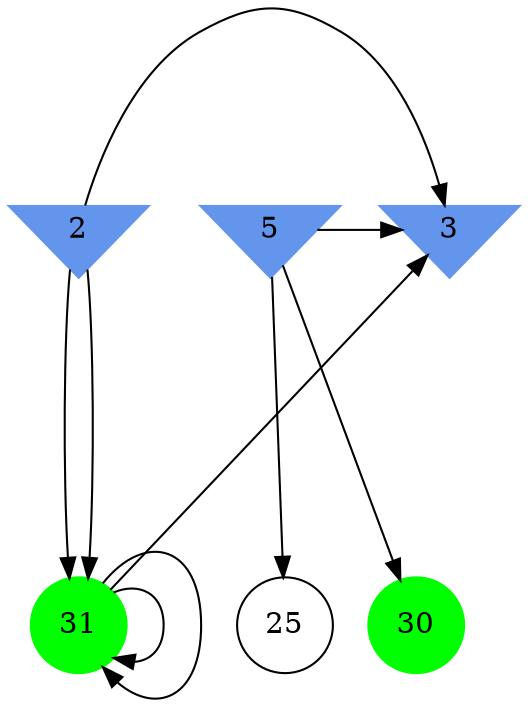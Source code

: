 digraph brain {
	ranksep=2.0;
	2 [shape=invtriangle,style=filled,color=cornflowerblue];
	3 [shape=invtriangle,style=filled,color=cornflowerblue];
	5 [shape=invtriangle,style=filled,color=cornflowerblue];
	25 [shape=circle,color=black];
	30 [shape=circle,style=filled,color=green];
	31 [shape=circle,style=filled,color=green];
	5	->	30;
	5	->	3;
	5	->	25;
	2	->	3;
	2	->	31;
	2	->	31;
	31	->	3;
	31	->	31;
	31	->	31;
	{ rank=same; 2; 3; 5; }
	{ rank=same; 25; }
	{ rank=same; 30; 31; }
}
